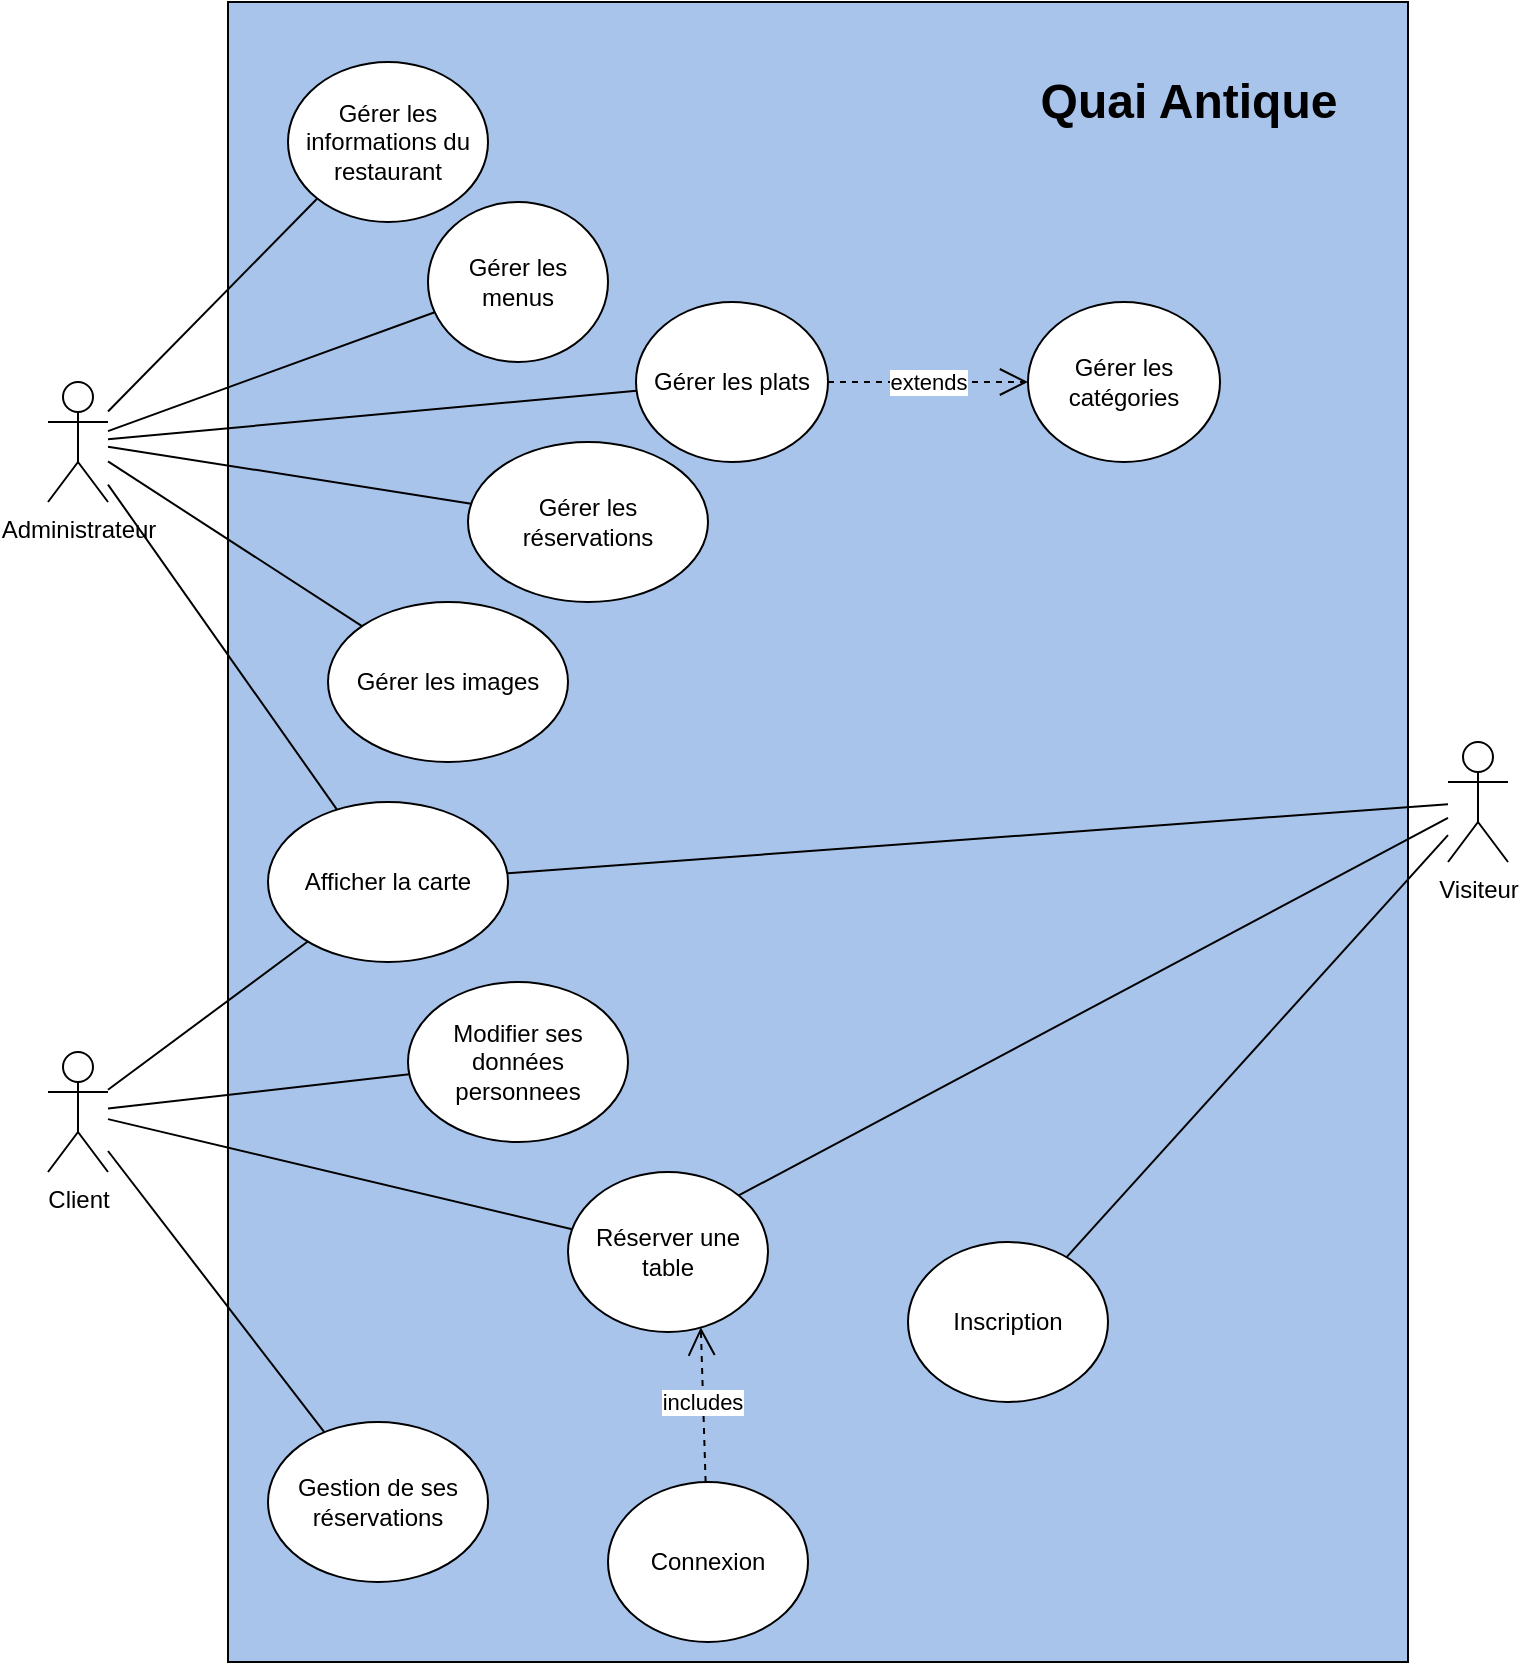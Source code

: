 <mxfile version="21.2.8" type="device">
  <diagram id="C5RBs43oDa-KdzZeNtuy" name="Page-1">
    <mxGraphModel dx="1036" dy="606" grid="1" gridSize="10" guides="1" tooltips="1" connect="1" arrows="1" fold="1" page="1" pageScale="1" pageWidth="827" pageHeight="1169" math="0" shadow="0">
      <root>
        <mxCell id="WIyWlLk6GJQsqaUBKTNV-0" />
        <mxCell id="WIyWlLk6GJQsqaUBKTNV-1" parent="WIyWlLk6GJQsqaUBKTNV-0" />
        <mxCell id="RHzVc_Xh4LdoEXGN3xyW-0" value="" style="rounded=0;whiteSpace=wrap;html=1;fillColor=#A9C4EB;" vertex="1" parent="WIyWlLk6GJQsqaUBKTNV-1">
          <mxGeometry x="150" y="30" width="590" height="830" as="geometry" />
        </mxCell>
        <mxCell id="RHzVc_Xh4LdoEXGN3xyW-1" value="Quai Antique" style="text;strokeColor=none;fillColor=none;html=1;fontSize=24;fontStyle=1;verticalAlign=middle;align=center;" vertex="1" parent="WIyWlLk6GJQsqaUBKTNV-1">
          <mxGeometry x="580" y="60" width="100" height="40" as="geometry" />
        </mxCell>
        <mxCell id="RHzVc_Xh4LdoEXGN3xyW-2" value="Gérer les informations du restaurant" style="ellipse;whiteSpace=wrap;html=1;" vertex="1" parent="WIyWlLk6GJQsqaUBKTNV-1">
          <mxGeometry x="180" y="60" width="100" height="80" as="geometry" />
        </mxCell>
        <mxCell id="RHzVc_Xh4LdoEXGN3xyW-21" style="rounded=0;orthogonalLoop=1;jettySize=auto;html=1;entryX=0;entryY=1;entryDx=0;entryDy=0;endArrow=none;endFill=0;" edge="1" parent="WIyWlLk6GJQsqaUBKTNV-1" source="RHzVc_Xh4LdoEXGN3xyW-3" target="RHzVc_Xh4LdoEXGN3xyW-2">
          <mxGeometry relative="1" as="geometry" />
        </mxCell>
        <mxCell id="RHzVc_Xh4LdoEXGN3xyW-22" style="rounded=0;orthogonalLoop=1;jettySize=auto;html=1;endArrow=none;endFill=0;" edge="1" parent="WIyWlLk6GJQsqaUBKTNV-1" source="RHzVc_Xh4LdoEXGN3xyW-3" target="RHzVc_Xh4LdoEXGN3xyW-9">
          <mxGeometry relative="1" as="geometry" />
        </mxCell>
        <mxCell id="RHzVc_Xh4LdoEXGN3xyW-23" style="rounded=0;orthogonalLoop=1;jettySize=auto;html=1;endArrow=none;endFill=0;" edge="1" parent="WIyWlLk6GJQsqaUBKTNV-1" source="RHzVc_Xh4LdoEXGN3xyW-3" target="RHzVc_Xh4LdoEXGN3xyW-10">
          <mxGeometry relative="1" as="geometry" />
        </mxCell>
        <mxCell id="RHzVc_Xh4LdoEXGN3xyW-24" style="rounded=0;orthogonalLoop=1;jettySize=auto;html=1;endArrow=none;endFill=0;" edge="1" parent="WIyWlLk6GJQsqaUBKTNV-1" source="RHzVc_Xh4LdoEXGN3xyW-3" target="RHzVc_Xh4LdoEXGN3xyW-11">
          <mxGeometry relative="1" as="geometry" />
        </mxCell>
        <mxCell id="RHzVc_Xh4LdoEXGN3xyW-25" style="rounded=0;orthogonalLoop=1;jettySize=auto;html=1;endArrow=none;endFill=0;" edge="1" parent="WIyWlLk6GJQsqaUBKTNV-1" source="RHzVc_Xh4LdoEXGN3xyW-3" target="RHzVc_Xh4LdoEXGN3xyW-12">
          <mxGeometry relative="1" as="geometry" />
        </mxCell>
        <mxCell id="RHzVc_Xh4LdoEXGN3xyW-26" style="rounded=0;orthogonalLoop=1;jettySize=auto;html=1;endArrow=none;endFill=0;" edge="1" parent="WIyWlLk6GJQsqaUBKTNV-1" source="RHzVc_Xh4LdoEXGN3xyW-3" target="RHzVc_Xh4LdoEXGN3xyW-13">
          <mxGeometry relative="1" as="geometry" />
        </mxCell>
        <mxCell id="RHzVc_Xh4LdoEXGN3xyW-3" value="Administrateur" style="shape=umlActor;verticalLabelPosition=bottom;verticalAlign=top;html=1;outlineConnect=0;" vertex="1" parent="WIyWlLk6GJQsqaUBKTNV-1">
          <mxGeometry x="60" y="220" width="30" height="60" as="geometry" />
        </mxCell>
        <mxCell id="RHzVc_Xh4LdoEXGN3xyW-27" style="rounded=0;orthogonalLoop=1;jettySize=auto;html=1;endArrow=none;endFill=0;" edge="1" parent="WIyWlLk6GJQsqaUBKTNV-1" source="RHzVc_Xh4LdoEXGN3xyW-4" target="RHzVc_Xh4LdoEXGN3xyW-13">
          <mxGeometry relative="1" as="geometry" />
        </mxCell>
        <mxCell id="RHzVc_Xh4LdoEXGN3xyW-29" style="rounded=0;orthogonalLoop=1;jettySize=auto;html=1;endArrow=none;endFill=0;" edge="1" parent="WIyWlLk6GJQsqaUBKTNV-1" source="RHzVc_Xh4LdoEXGN3xyW-4" target="RHzVc_Xh4LdoEXGN3xyW-15">
          <mxGeometry relative="1" as="geometry" />
        </mxCell>
        <mxCell id="RHzVc_Xh4LdoEXGN3xyW-30" style="rounded=0;orthogonalLoop=1;jettySize=auto;html=1;endArrow=none;endFill=0;" edge="1" parent="WIyWlLk6GJQsqaUBKTNV-1" source="RHzVc_Xh4LdoEXGN3xyW-4" target="RHzVc_Xh4LdoEXGN3xyW-16">
          <mxGeometry relative="1" as="geometry" />
        </mxCell>
        <mxCell id="RHzVc_Xh4LdoEXGN3xyW-31" style="rounded=0;orthogonalLoop=1;jettySize=auto;html=1;endArrow=none;endFill=0;" edge="1" parent="WIyWlLk6GJQsqaUBKTNV-1" source="RHzVc_Xh4LdoEXGN3xyW-4" target="RHzVc_Xh4LdoEXGN3xyW-17">
          <mxGeometry relative="1" as="geometry" />
        </mxCell>
        <mxCell id="RHzVc_Xh4LdoEXGN3xyW-4" value="Client" style="shape=umlActor;verticalLabelPosition=bottom;verticalAlign=top;html=1;outlineConnect=0;" vertex="1" parent="WIyWlLk6GJQsqaUBKTNV-1">
          <mxGeometry x="60" y="555" width="30" height="60" as="geometry" />
        </mxCell>
        <mxCell id="RHzVc_Xh4LdoEXGN3xyW-28" style="rounded=0;orthogonalLoop=1;jettySize=auto;html=1;endArrow=none;endFill=0;" edge="1" parent="WIyWlLk6GJQsqaUBKTNV-1" source="RHzVc_Xh4LdoEXGN3xyW-5" target="RHzVc_Xh4LdoEXGN3xyW-13">
          <mxGeometry relative="1" as="geometry" />
        </mxCell>
        <mxCell id="RHzVc_Xh4LdoEXGN3xyW-40" style="rounded=0;orthogonalLoop=1;jettySize=auto;html=1;entryX=1;entryY=0;entryDx=0;entryDy=0;endArrow=none;endFill=0;" edge="1" parent="WIyWlLk6GJQsqaUBKTNV-1" source="RHzVc_Xh4LdoEXGN3xyW-5" target="RHzVc_Xh4LdoEXGN3xyW-17">
          <mxGeometry relative="1" as="geometry" />
        </mxCell>
        <mxCell id="RHzVc_Xh4LdoEXGN3xyW-41" style="rounded=0;orthogonalLoop=1;jettySize=auto;html=1;endArrow=none;endFill=0;" edge="1" parent="WIyWlLk6GJQsqaUBKTNV-1" source="RHzVc_Xh4LdoEXGN3xyW-5" target="RHzVc_Xh4LdoEXGN3xyW-18">
          <mxGeometry relative="1" as="geometry" />
        </mxCell>
        <mxCell id="RHzVc_Xh4LdoEXGN3xyW-5" value="Visiteur" style="shape=umlActor;verticalLabelPosition=bottom;verticalAlign=top;html=1;outlineConnect=0;" vertex="1" parent="WIyWlLk6GJQsqaUBKTNV-1">
          <mxGeometry x="760" y="400" width="30" height="60" as="geometry" />
        </mxCell>
        <mxCell id="RHzVc_Xh4LdoEXGN3xyW-9" value="Gérer les menus" style="ellipse;whiteSpace=wrap;html=1;" vertex="1" parent="WIyWlLk6GJQsqaUBKTNV-1">
          <mxGeometry x="250" y="130" width="90" height="80" as="geometry" />
        </mxCell>
        <mxCell id="RHzVc_Xh4LdoEXGN3xyW-10" value="Gérer les plats" style="ellipse;whiteSpace=wrap;html=1;" vertex="1" parent="WIyWlLk6GJQsqaUBKTNV-1">
          <mxGeometry x="354" y="180" width="96" height="80" as="geometry" />
        </mxCell>
        <mxCell id="RHzVc_Xh4LdoEXGN3xyW-11" value="Gérer les réservations" style="ellipse;whiteSpace=wrap;html=1;" vertex="1" parent="WIyWlLk6GJQsqaUBKTNV-1">
          <mxGeometry x="270" y="250" width="120" height="80" as="geometry" />
        </mxCell>
        <mxCell id="RHzVc_Xh4LdoEXGN3xyW-12" value="Gérer les images" style="ellipse;whiteSpace=wrap;html=1;" vertex="1" parent="WIyWlLk6GJQsqaUBKTNV-1">
          <mxGeometry x="200" y="330" width="120" height="80" as="geometry" />
        </mxCell>
        <mxCell id="RHzVc_Xh4LdoEXGN3xyW-13" value="Afficher la carte" style="ellipse;whiteSpace=wrap;html=1;" vertex="1" parent="WIyWlLk6GJQsqaUBKTNV-1">
          <mxGeometry x="170" y="430" width="120" height="80" as="geometry" />
        </mxCell>
        <mxCell id="RHzVc_Xh4LdoEXGN3xyW-15" value="Modifier ses données personnees" style="ellipse;whiteSpace=wrap;html=1;" vertex="1" parent="WIyWlLk6GJQsqaUBKTNV-1">
          <mxGeometry x="240" y="520" width="110" height="80" as="geometry" />
        </mxCell>
        <mxCell id="RHzVc_Xh4LdoEXGN3xyW-16" value="Gestion de ses réservations" style="ellipse;whiteSpace=wrap;html=1;" vertex="1" parent="WIyWlLk6GJQsqaUBKTNV-1">
          <mxGeometry x="170" y="740" width="110" height="80" as="geometry" />
        </mxCell>
        <mxCell id="RHzVc_Xh4LdoEXGN3xyW-17" value="Réserver une table" style="ellipse;whiteSpace=wrap;html=1;" vertex="1" parent="WIyWlLk6GJQsqaUBKTNV-1">
          <mxGeometry x="320" y="615" width="100" height="80" as="geometry" />
        </mxCell>
        <mxCell id="RHzVc_Xh4LdoEXGN3xyW-18" value="Inscription" style="ellipse;whiteSpace=wrap;html=1;" vertex="1" parent="WIyWlLk6GJQsqaUBKTNV-1">
          <mxGeometry x="490" y="650" width="100" height="80" as="geometry" />
        </mxCell>
        <mxCell id="RHzVc_Xh4LdoEXGN3xyW-19" value="Connexion" style="ellipse;whiteSpace=wrap;html=1;" vertex="1" parent="WIyWlLk6GJQsqaUBKTNV-1">
          <mxGeometry x="340" y="770" width="100" height="80" as="geometry" />
        </mxCell>
        <mxCell id="RHzVc_Xh4LdoEXGN3xyW-20" value="Gérer les catégories" style="ellipse;whiteSpace=wrap;html=1;" vertex="1" parent="WIyWlLk6GJQsqaUBKTNV-1">
          <mxGeometry x="550" y="180" width="96" height="80" as="geometry" />
        </mxCell>
        <mxCell id="RHzVc_Xh4LdoEXGN3xyW-39" value="includes" style="endArrow=open;endSize=12;dashed=1;html=1;rounded=0;entryX=0.664;entryY=0.97;entryDx=0;entryDy=0;entryPerimeter=0;" edge="1" parent="WIyWlLk6GJQsqaUBKTNV-1" source="RHzVc_Xh4LdoEXGN3xyW-19" target="RHzVc_Xh4LdoEXGN3xyW-17">
          <mxGeometry x="0.035" y="1" width="160" relative="1" as="geometry">
            <mxPoint x="360" y="720" as="sourcePoint" />
            <mxPoint x="520" y="720" as="targetPoint" />
            <mxPoint as="offset" />
          </mxGeometry>
        </mxCell>
        <mxCell id="RHzVc_Xh4LdoEXGN3xyW-46" value="extends" style="endArrow=open;endSize=12;dashed=1;html=1;rounded=0;" edge="1" parent="WIyWlLk6GJQsqaUBKTNV-1">
          <mxGeometry width="160" relative="1" as="geometry">
            <mxPoint x="450" y="220" as="sourcePoint" />
            <mxPoint x="550" y="220" as="targetPoint" />
            <Array as="points">
              <mxPoint x="500" y="220" />
            </Array>
            <mxPoint as="offset" />
          </mxGeometry>
        </mxCell>
      </root>
    </mxGraphModel>
  </diagram>
</mxfile>
